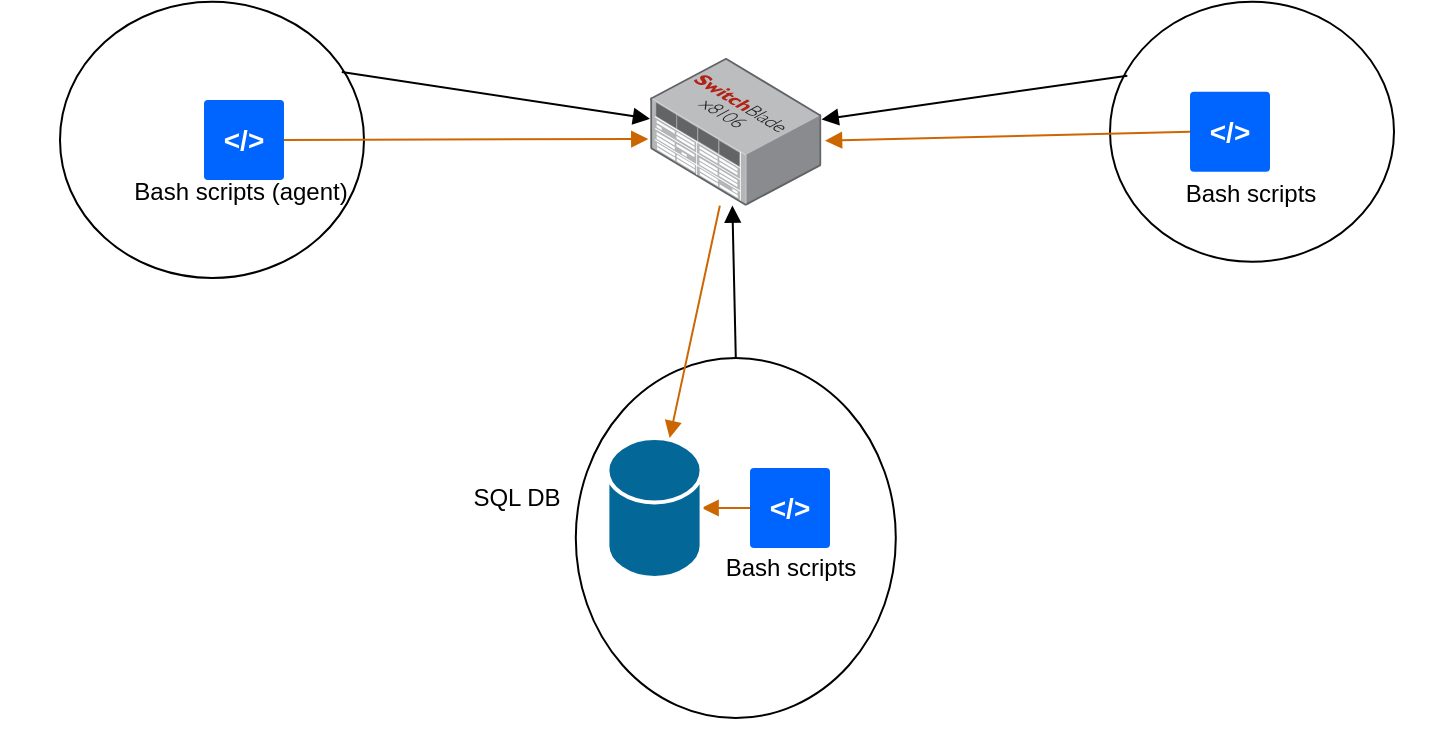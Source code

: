 <mxfile version="15.3.1" type="github">
  <diagram name="Page-1" id="822b0af5-4adb-64df-f703-e8dfc1f81529">
    <mxGraphModel dx="1128" dy="662" grid="1" gridSize="10" guides="1" tooltips="1" connect="1" arrows="1" fold="1" page="1" pageScale="1" pageWidth="1100" pageHeight="850" background="none" math="0" shadow="0">
      <root>
        <mxCell id="0" />
        <mxCell id="1" parent="0" />
        <mxCell id="7d933b09d9755ecc-13" value="" style="ellipse;whiteSpace=wrap;html=1;rounded=0;shadow=0;comic=0;strokeWidth=1;fontFamily=Verdana;" parent="1" vertex="1">
          <mxGeometry x="765" y="261.9" width="152" height="138.1" as="geometry" />
        </mxCell>
        <mxCell id="7d933b09d9755ecc-15" value="" style="ellipse;whiteSpace=wrap;html=1;rounded=0;shadow=0;comic=0;strokeWidth=1;fontFamily=Verdana;" parent="1" vertex="1">
          <mxGeometry x="1022.9" y="440" width="160" height="180" as="geometry" />
        </mxCell>
        <mxCell id="7d933b09d9755ecc-19" value="" style="ellipse;whiteSpace=wrap;html=1;rounded=0;shadow=0;comic=0;strokeWidth=1;fontFamily=Verdana;" parent="1" vertex="1">
          <mxGeometry x="1290" y="261.9" width="142" height="130" as="geometry" />
        </mxCell>
        <mxCell id="7d933b09d9755ecc-22" style="rounded=0;html=1;labelBackgroundColor=none;startArrow=none;startFill=0;endArrow=block;endFill=1;strokeColor=#CC6600;strokeWidth=1;fontFamily=Verdana;fontSize=12;entryX=1.02;entryY=0.56;entryDx=0;entryDy=0;entryPerimeter=0;exitX=0;exitY=0.5;exitDx=0;exitDy=0;" parent="1" source="X0-I0YtTu0xQLcEAmgbd-14" target="X0-I0YtTu0xQLcEAmgbd-1" edge="1">
          <mxGeometry relative="1" as="geometry">
            <mxPoint x="1140" y="330" as="targetPoint" />
          </mxGeometry>
        </mxCell>
        <mxCell id="7d933b09d9755ecc-23" style="rounded=0;html=1;labelBackgroundColor=none;startArrow=none;startFill=0;endArrow=block;endFill=1;strokeColor=#CC6600;strokeWidth=1;fontFamily=Verdana;fontSize=12;entryX=-0.01;entryY=0.549;entryDx=0;entryDy=0;entryPerimeter=0;exitX=1;exitY=0.5;exitDx=0;exitDy=0;" parent="1" source="X0-I0YtTu0xQLcEAmgbd-13" target="X0-I0YtTu0xQLcEAmgbd-1" edge="1">
          <mxGeometry relative="1" as="geometry">
            <mxPoint x="890" y="380" as="sourcePoint" />
            <mxPoint x="1108" y="327.374" as="targetPoint" />
          </mxGeometry>
        </mxCell>
        <mxCell id="7d933b09d9755ecc-29" value="" style="edgeStyle=none;rounded=0;html=1;labelBackgroundColor=none;startArrow=none;startFill=0;endArrow=block;endFill=1;strokeWidth=1;fontFamily=Verdana;fontSize=12;exitX=0.061;exitY=0.284;exitDx=0;exitDy=0;exitPerimeter=0;" parent="1" source="7d933b09d9755ecc-19" target="X0-I0YtTu0xQLcEAmgbd-1" edge="1">
          <mxGeometry x="-0.195" y="-14" relative="1" as="geometry">
            <mxPoint as="offset" />
            <mxPoint x="1410" y="296.9" as="sourcePoint" />
            <mxPoint x="1170.004" y="309.8" as="targetPoint" />
          </mxGeometry>
        </mxCell>
        <mxCell id="X0-I0YtTu0xQLcEAmgbd-1" value="" style="points=[];aspect=fixed;html=1;align=center;shadow=0;dashed=0;image;image=img/lib/allied_telesis/switch/Modular_Switch_SBx8106.svg;" vertex="1" parent="1">
          <mxGeometry x="1060" y="290" width="85.8" height="73.8" as="geometry" />
        </mxCell>
        <mxCell id="X0-I0YtTu0xQLcEAmgbd-2" value="" style="shape=image;verticalLabelPosition=bottom;labelBackgroundColor=none;verticalAlign=top;aspect=fixed;imageAspect=0;image=https://e7.pngegg.com/pngimages/826/12/png-clipart-computer-icons-linux-desktop-environment-client-linux-computer-network-computer.png;" vertex="1" parent="1">
          <mxGeometry x="735" y="307.85" width="60" height="60" as="geometry" />
        </mxCell>
        <mxCell id="X0-I0YtTu0xQLcEAmgbd-3" style="rounded=0;html=1;labelBackgroundColor=none;startArrow=none;startFill=0;endArrow=block;endFill=1;strokeColor=#CC6600;strokeWidth=1;fontFamily=Verdana;fontSize=12;exitX=0;exitY=0.5;exitDx=0;exitDy=0;entryX=1;entryY=0.5;entryDx=0;entryDy=0;entryPerimeter=0;" edge="1" parent="1" source="X0-I0YtTu0xQLcEAmgbd-15" target="X0-I0YtTu0xQLcEAmgbd-8">
          <mxGeometry relative="1" as="geometry">
            <mxPoint x="1653.003" y="382.427" as="sourcePoint" />
            <mxPoint x="1140.0" y="378.0" as="targetPoint" />
          </mxGeometry>
        </mxCell>
        <mxCell id="X0-I0YtTu0xQLcEAmgbd-4" value="" style="shape=image;verticalLabelPosition=bottom;labelBackgroundColor=none;verticalAlign=top;aspect=fixed;imageAspect=0;image=https://e7.pngegg.com/pngimages/826/12/png-clipart-computer-icons-linux-desktop-environment-client-linux-computer-network-computer.png;" vertex="1" parent="1">
          <mxGeometry x="1085.8" y="570" width="60" height="60" as="geometry" />
        </mxCell>
        <mxCell id="X0-I0YtTu0xQLcEAmgbd-5" value="" style="shape=image;verticalLabelPosition=bottom;labelBackgroundColor=none;verticalAlign=top;aspect=fixed;imageAspect=0;image=https://e7.pngegg.com/pngimages/826/12/png-clipart-computer-icons-linux-desktop-environment-client-linux-computer-network-computer.png;" vertex="1" parent="1">
          <mxGeometry x="1400" y="296.9" width="60" height="60" as="geometry" />
        </mxCell>
        <mxCell id="X0-I0YtTu0xQLcEAmgbd-6" value="" style="edgeStyle=none;rounded=0;html=1;labelBackgroundColor=none;startArrow=none;startFill=0;endArrow=block;endFill=1;strokeWidth=1;fontFamily=Verdana;fontSize=12;exitX=0.927;exitY=0.254;exitDx=0;exitDy=0;exitPerimeter=0;" edge="1" parent="1" source="7d933b09d9755ecc-13" target="X0-I0YtTu0xQLcEAmgbd-1">
          <mxGeometry x="-0.195" y="-14" relative="1" as="geometry">
            <mxPoint as="offset" />
            <mxPoint x="1088" y="284.0" as="sourcePoint" />
            <mxPoint x="1108" y="310.0" as="targetPoint" />
          </mxGeometry>
        </mxCell>
        <mxCell id="X0-I0YtTu0xQLcEAmgbd-7" value="" style="edgeStyle=none;rounded=0;html=1;labelBackgroundColor=none;startArrow=none;startFill=0;endArrow=block;endFill=1;strokeWidth=1;fontFamily=Verdana;fontSize=12;entryX=0.48;entryY=1;entryDx=0;entryDy=0;entryPerimeter=0;exitX=0.5;exitY=0;exitDx=0;exitDy=0;" edge="1" parent="1" source="7d933b09d9755ecc-15" target="X0-I0YtTu0xQLcEAmgbd-1">
          <mxGeometry x="-0.195" y="-14" relative="1" as="geometry">
            <mxPoint as="offset" />
            <mxPoint x="1103" y="430" as="sourcePoint" />
            <mxPoint x="1140.0" y="413.799" as="targetPoint" />
          </mxGeometry>
        </mxCell>
        <mxCell id="X0-I0YtTu0xQLcEAmgbd-8" value="" style="shape=mxgraph.cisco.storage.relational_database;sketch=0;html=1;pointerEvents=1;dashed=0;fillColor=#036897;strokeColor=#ffffff;strokeWidth=2;verticalLabelPosition=bottom;verticalAlign=top;align=center;outlineConnect=0;labelBackgroundColor=none;" vertex="1" parent="1">
          <mxGeometry x="1038.7" y="480" width="47.1" height="70" as="geometry" />
        </mxCell>
        <mxCell id="X0-I0YtTu0xQLcEAmgbd-9" value="SQL DB" style="text;html=1;align=center;verticalAlign=middle;resizable=0;points=[];autosize=1;strokeColor=none;fillColor=none;" vertex="1" parent="1">
          <mxGeometry x="962.9" y="500" width="60" height="20" as="geometry" />
        </mxCell>
        <mxCell id="X0-I0YtTu0xQLcEAmgbd-11" value="" style="edgeStyle=none;rounded=0;html=1;labelBackgroundColor=none;startArrow=none;startFill=0;endArrow=block;endFill=1;strokeWidth=1;fontFamily=Verdana;fontSize=12;fontColor=#CC6600;labelBorderColor=#FF8000;strokeColor=#CC6600;" edge="1" parent="1" source="X0-I0YtTu0xQLcEAmgbd-1" target="X0-I0YtTu0xQLcEAmgbd-8">
          <mxGeometry x="-0.195" y="-14" relative="1" as="geometry">
            <mxPoint as="offset" />
            <mxPoint x="1080" y="370" as="sourcePoint" />
            <mxPoint x="989.541" y="369.596" as="targetPoint" />
          </mxGeometry>
        </mxCell>
        <mxCell id="X0-I0YtTu0xQLcEAmgbd-13" value="&amp;lt;/&amp;gt;" style="rounded=1;arcSize=5;fillColor=#0065FF;strokeColor=none;fontColor=#ffffff;align=center;verticalAlign=middle;whiteSpace=wrap;fontSize=14;fontStyle=1;html=1;sketch=0;labelBackgroundColor=none;" vertex="1" parent="1">
          <mxGeometry x="837" y="310.95" width="40" height="40" as="geometry" />
        </mxCell>
        <mxCell id="X0-I0YtTu0xQLcEAmgbd-14" value="&amp;lt;/&amp;gt;" style="rounded=1;arcSize=5;fillColor=#0065FF;strokeColor=none;fontColor=#ffffff;align=center;verticalAlign=middle;whiteSpace=wrap;fontSize=14;fontStyle=1;html=1;sketch=0;labelBackgroundColor=none;" vertex="1" parent="1">
          <mxGeometry x="1330" y="306.9" width="40" height="40" as="geometry" />
        </mxCell>
        <mxCell id="X0-I0YtTu0xQLcEAmgbd-15" value="&amp;lt;/&amp;gt;" style="rounded=1;arcSize=5;fillColor=#0065FF;strokeColor=none;fontColor=#ffffff;align=center;verticalAlign=middle;whiteSpace=wrap;fontSize=14;fontStyle=1;html=1;sketch=0;labelBackgroundColor=none;" vertex="1" parent="1">
          <mxGeometry x="1110" y="495" width="40" height="40" as="geometry" />
        </mxCell>
        <mxCell id="X0-I0YtTu0xQLcEAmgbd-16" value="Bash scripts" style="text;html=1;align=center;verticalAlign=middle;resizable=0;points=[];autosize=1;strokeColor=none;fillColor=none;" vertex="1" parent="1">
          <mxGeometry x="1090" y="535" width="80" height="20" as="geometry" />
        </mxCell>
        <mxCell id="X0-I0YtTu0xQLcEAmgbd-17" value="Bash scripts (agent)" style="text;html=1;align=center;verticalAlign=middle;resizable=0;points=[];autosize=1;strokeColor=none;fillColor=none;" vertex="1" parent="1">
          <mxGeometry x="795" y="346.9" width="120" height="20" as="geometry" />
        </mxCell>
        <mxCell id="X0-I0YtTu0xQLcEAmgbd-18" value="Bash scripts" style="text;html=1;align=center;verticalAlign=middle;resizable=0;points=[];autosize=1;strokeColor=none;fillColor=none;" vertex="1" parent="1">
          <mxGeometry x="1320" y="347.85" width="80" height="20" as="geometry" />
        </mxCell>
      </root>
    </mxGraphModel>
  </diagram>
</mxfile>
